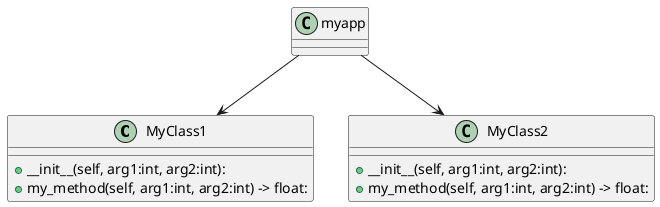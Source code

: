 @startuml

class MyClass1 {
    + __init__(self, arg1:int, arg2:int):
    + my_method(self, arg1:int, arg2:int) -> float:
}

class MyClass2 {
    + __init__(self, arg1:int, arg2:int):
    + my_method(self, arg1:int, arg2:int) -> float:
}

myapp --> MyClass1
myapp --> MyClass2

@enduml
